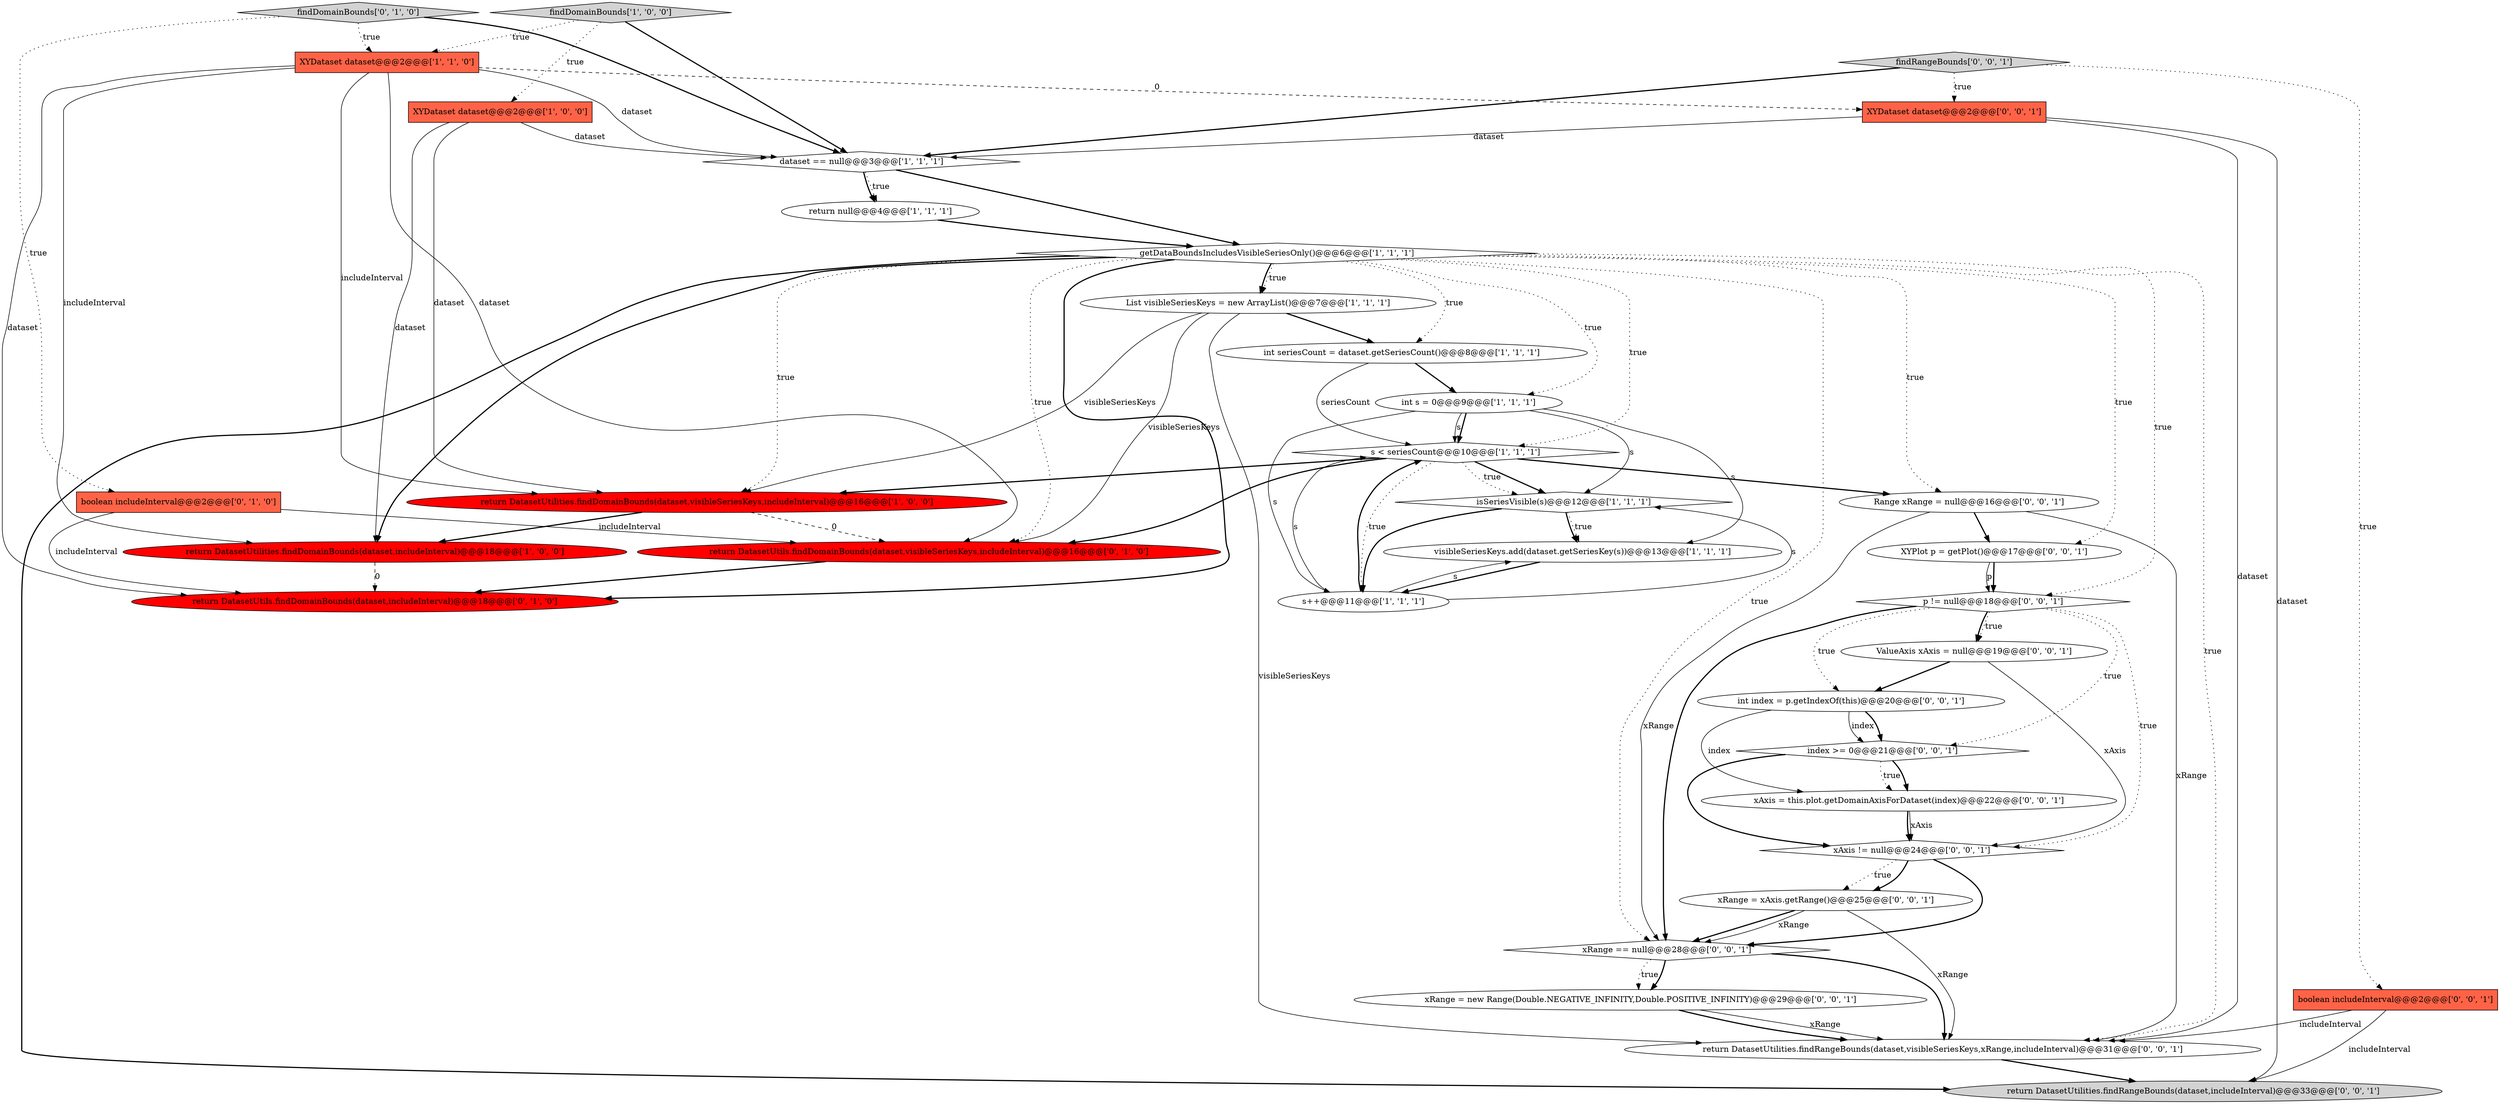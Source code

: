 digraph {
6 [style = filled, label = "s < seriesCount@@@10@@@['1', '1', '1']", fillcolor = white, shape = diamond image = "AAA0AAABBB1BBB"];
24 [style = filled, label = "xRange == null@@@28@@@['0', '0', '1']", fillcolor = white, shape = diamond image = "AAA0AAABBB3BBB"];
9 [style = filled, label = "visibleSeriesKeys.add(dataset.getSeriesKey(s))@@@13@@@['1', '1', '1']", fillcolor = white, shape = ellipse image = "AAA0AAABBB1BBB"];
31 [style = filled, label = "boolean includeInterval@@@2@@@['0', '0', '1']", fillcolor = tomato, shape = box image = "AAA0AAABBB3BBB"];
18 [style = filled, label = "return DatasetUtils.findDomainBounds(dataset,visibleSeriesKeys,includeInterval)@@@16@@@['0', '1', '0']", fillcolor = red, shape = ellipse image = "AAA1AAABBB2BBB"];
21 [style = filled, label = "xRange = xAxis.getRange()@@@25@@@['0', '0', '1']", fillcolor = white, shape = ellipse image = "AAA0AAABBB3BBB"];
30 [style = filled, label = "Range xRange = null@@@16@@@['0', '0', '1']", fillcolor = white, shape = ellipse image = "AAA0AAABBB3BBB"];
2 [style = filled, label = "isSeriesVisible(s)@@@12@@@['1', '1', '1']", fillcolor = white, shape = diamond image = "AAA0AAABBB1BBB"];
17 [style = filled, label = "findDomainBounds['0', '1', '0']", fillcolor = lightgray, shape = diamond image = "AAA0AAABBB2BBB"];
33 [style = filled, label = "findRangeBounds['0', '0', '1']", fillcolor = lightgray, shape = diamond image = "AAA0AAABBB3BBB"];
32 [style = filled, label = "XYDataset dataset@@@2@@@['0', '0', '1']", fillcolor = tomato, shape = box image = "AAA0AAABBB3BBB"];
0 [style = filled, label = "XYDataset dataset@@@2@@@['1', '0', '0']", fillcolor = tomato, shape = box image = "AAA0AAABBB1BBB"];
23 [style = filled, label = "return DatasetUtilities.findRangeBounds(dataset,includeInterval)@@@33@@@['0', '0', '1']", fillcolor = lightgray, shape = ellipse image = "AAA0AAABBB3BBB"];
29 [style = filled, label = "xRange = new Range(Double.NEGATIVE_INFINITY,Double.POSITIVE_INFINITY)@@@29@@@['0', '0', '1']", fillcolor = white, shape = ellipse image = "AAA0AAABBB3BBB"];
7 [style = filled, label = "dataset == null@@@3@@@['1', '1', '1']", fillcolor = white, shape = diamond image = "AAA0AAABBB1BBB"];
1 [style = filled, label = "s++@@@11@@@['1', '1', '1']", fillcolor = white, shape = ellipse image = "AAA0AAABBB1BBB"];
26 [style = filled, label = "int index = p.getIndexOf(this)@@@20@@@['0', '0', '1']", fillcolor = white, shape = ellipse image = "AAA0AAABBB3BBB"];
28 [style = filled, label = "xAxis != null@@@24@@@['0', '0', '1']", fillcolor = white, shape = diamond image = "AAA0AAABBB3BBB"];
8 [style = filled, label = "XYDataset dataset@@@2@@@['1', '1', '0']", fillcolor = tomato, shape = box image = "AAA0AAABBB1BBB"];
15 [style = filled, label = "boolean includeInterval@@@2@@@['0', '1', '0']", fillcolor = tomato, shape = box image = "AAA0AAABBB2BBB"];
3 [style = filled, label = "int seriesCount = dataset.getSeriesCount()@@@8@@@['1', '1', '1']", fillcolor = white, shape = ellipse image = "AAA0AAABBB1BBB"];
19 [style = filled, label = "xAxis = this.plot.getDomainAxisForDataset(index)@@@22@@@['0', '0', '1']", fillcolor = white, shape = ellipse image = "AAA0AAABBB3BBB"];
11 [style = filled, label = "return DatasetUtilities.findDomainBounds(dataset,visibleSeriesKeys,includeInterval)@@@16@@@['1', '0', '0']", fillcolor = red, shape = ellipse image = "AAA1AAABBB1BBB"];
22 [style = filled, label = "p != null@@@18@@@['0', '0', '1']", fillcolor = white, shape = diamond image = "AAA0AAABBB3BBB"];
25 [style = filled, label = "XYPlot p = getPlot()@@@17@@@['0', '0', '1']", fillcolor = white, shape = ellipse image = "AAA0AAABBB3BBB"];
4 [style = filled, label = "findDomainBounds['1', '0', '0']", fillcolor = lightgray, shape = diamond image = "AAA0AAABBB1BBB"];
12 [style = filled, label = "getDataBoundsIncludesVisibleSeriesOnly()@@@6@@@['1', '1', '1']", fillcolor = white, shape = diamond image = "AAA0AAABBB1BBB"];
34 [style = filled, label = "return DatasetUtilities.findRangeBounds(dataset,visibleSeriesKeys,xRange,includeInterval)@@@31@@@['0', '0', '1']", fillcolor = white, shape = ellipse image = "AAA0AAABBB3BBB"];
27 [style = filled, label = "index >= 0@@@21@@@['0', '0', '1']", fillcolor = white, shape = diamond image = "AAA0AAABBB3BBB"];
14 [style = filled, label = "int s = 0@@@9@@@['1', '1', '1']", fillcolor = white, shape = ellipse image = "AAA0AAABBB1BBB"];
10 [style = filled, label = "List visibleSeriesKeys = new ArrayList()@@@7@@@['1', '1', '1']", fillcolor = white, shape = ellipse image = "AAA0AAABBB1BBB"];
16 [style = filled, label = "return DatasetUtils.findDomainBounds(dataset,includeInterval)@@@18@@@['0', '1', '0']", fillcolor = red, shape = ellipse image = "AAA1AAABBB2BBB"];
20 [style = filled, label = "ValueAxis xAxis = null@@@19@@@['0', '0', '1']", fillcolor = white, shape = ellipse image = "AAA0AAABBB3BBB"];
13 [style = filled, label = "return DatasetUtilities.findDomainBounds(dataset,includeInterval)@@@18@@@['1', '0', '0']", fillcolor = red, shape = ellipse image = "AAA1AAABBB1BBB"];
5 [style = filled, label = "return null@@@4@@@['1', '1', '1']", fillcolor = white, shape = ellipse image = "AAA0AAABBB1BBB"];
10->11 [style = solid, label="visibleSeriesKeys"];
21->34 [style = solid, label="xRange"];
25->22 [style = bold, label=""];
28->21 [style = dotted, label="true"];
20->26 [style = bold, label=""];
27->28 [style = bold, label=""];
6->1 [style = dotted, label="true"];
8->32 [style = dashed, label="0"];
24->34 [style = bold, label=""];
30->34 [style = solid, label="xRange"];
21->24 [style = bold, label=""];
10->18 [style = solid, label="visibleSeriesKeys"];
29->34 [style = bold, label=""];
27->19 [style = dotted, label="true"];
1->6 [style = solid, label="s"];
1->2 [style = solid, label="s"];
32->34 [style = solid, label="dataset"];
17->8 [style = dotted, label="true"];
12->10 [style = bold, label=""];
28->21 [style = bold, label=""];
17->15 [style = dotted, label="true"];
31->23 [style = solid, label="includeInterval"];
6->11 [style = bold, label=""];
11->13 [style = bold, label=""];
27->19 [style = bold, label=""];
19->28 [style = bold, label=""];
12->34 [style = dotted, label="true"];
33->7 [style = bold, label=""];
26->19 [style = solid, label="index"];
12->3 [style = dotted, label="true"];
0->7 [style = solid, label="dataset"];
33->32 [style = dotted, label="true"];
8->18 [style = solid, label="dataset"];
4->0 [style = dotted, label="true"];
12->18 [style = dotted, label="true"];
2->9 [style = bold, label=""];
15->16 [style = solid, label="includeInterval"];
26->27 [style = solid, label="index"];
12->11 [style = dotted, label="true"];
6->2 [style = bold, label=""];
10->34 [style = solid, label="visibleSeriesKeys"];
30->24 [style = solid, label="xRange"];
26->27 [style = bold, label=""];
12->22 [style = dotted, label="true"];
7->5 [style = bold, label=""];
22->20 [style = dotted, label="true"];
25->22 [style = solid, label="p"];
12->10 [style = dotted, label="true"];
22->20 [style = bold, label=""];
12->6 [style = dotted, label="true"];
11->18 [style = dashed, label="0"];
8->7 [style = solid, label="dataset"];
28->24 [style = bold, label=""];
9->1 [style = bold, label=""];
12->25 [style = dotted, label="true"];
14->6 [style = bold, label=""];
14->1 [style = solid, label="s"];
33->31 [style = dotted, label="true"];
14->2 [style = solid, label="s"];
32->7 [style = solid, label="dataset"];
0->11 [style = solid, label="dataset"];
20->28 [style = solid, label="xAxis"];
2->1 [style = bold, label=""];
6->18 [style = bold, label=""];
8->13 [style = solid, label="includeInterval"];
4->7 [style = bold, label=""];
7->5 [style = dotted, label="true"];
1->9 [style = solid, label="s"];
12->13 [style = bold, label=""];
19->28 [style = solid, label="xAxis"];
1->6 [style = bold, label=""];
6->2 [style = dotted, label="true"];
2->9 [style = dotted, label="true"];
22->26 [style = dotted, label="true"];
22->27 [style = dotted, label="true"];
12->24 [style = dotted, label="true"];
8->16 [style = solid, label="dataset"];
34->23 [style = bold, label=""];
15->18 [style = solid, label="includeInterval"];
14->9 [style = solid, label="s"];
13->16 [style = dashed, label="0"];
18->16 [style = bold, label=""];
3->6 [style = solid, label="seriesCount"];
7->12 [style = bold, label=""];
31->34 [style = solid, label="includeInterval"];
21->24 [style = solid, label="xRange"];
24->29 [style = dotted, label="true"];
3->14 [style = bold, label=""];
14->6 [style = solid, label="s"];
29->34 [style = solid, label="xRange"];
4->8 [style = dotted, label="true"];
22->28 [style = dotted, label="true"];
10->3 [style = bold, label=""];
30->25 [style = bold, label=""];
12->16 [style = bold, label=""];
24->29 [style = bold, label=""];
0->13 [style = solid, label="dataset"];
8->11 [style = solid, label="includeInterval"];
12->30 [style = dotted, label="true"];
17->7 [style = bold, label=""];
12->14 [style = dotted, label="true"];
5->12 [style = bold, label=""];
12->23 [style = bold, label=""];
32->23 [style = solid, label="dataset"];
22->24 [style = bold, label=""];
6->30 [style = bold, label=""];
}
